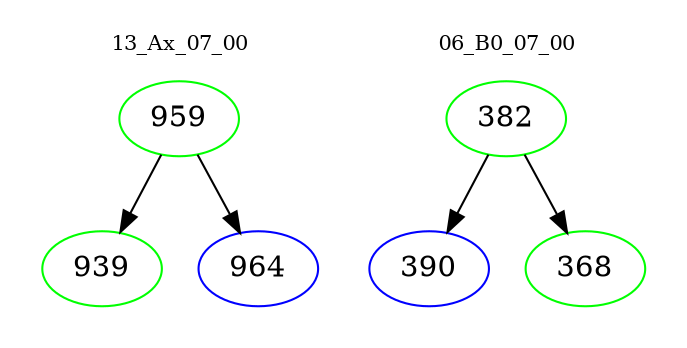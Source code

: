 digraph{
subgraph cluster_0 {
color = white
label = "13_Ax_07_00";
fontsize=10;
T0_959 [label="959", color="green"]
T0_959 -> T0_939 [color="black"]
T0_939 [label="939", color="green"]
T0_959 -> T0_964 [color="black"]
T0_964 [label="964", color="blue"]
}
subgraph cluster_1 {
color = white
label = "06_B0_07_00";
fontsize=10;
T1_382 [label="382", color="green"]
T1_382 -> T1_390 [color="black"]
T1_390 [label="390", color="blue"]
T1_382 -> T1_368 [color="black"]
T1_368 [label="368", color="green"]
}
}
